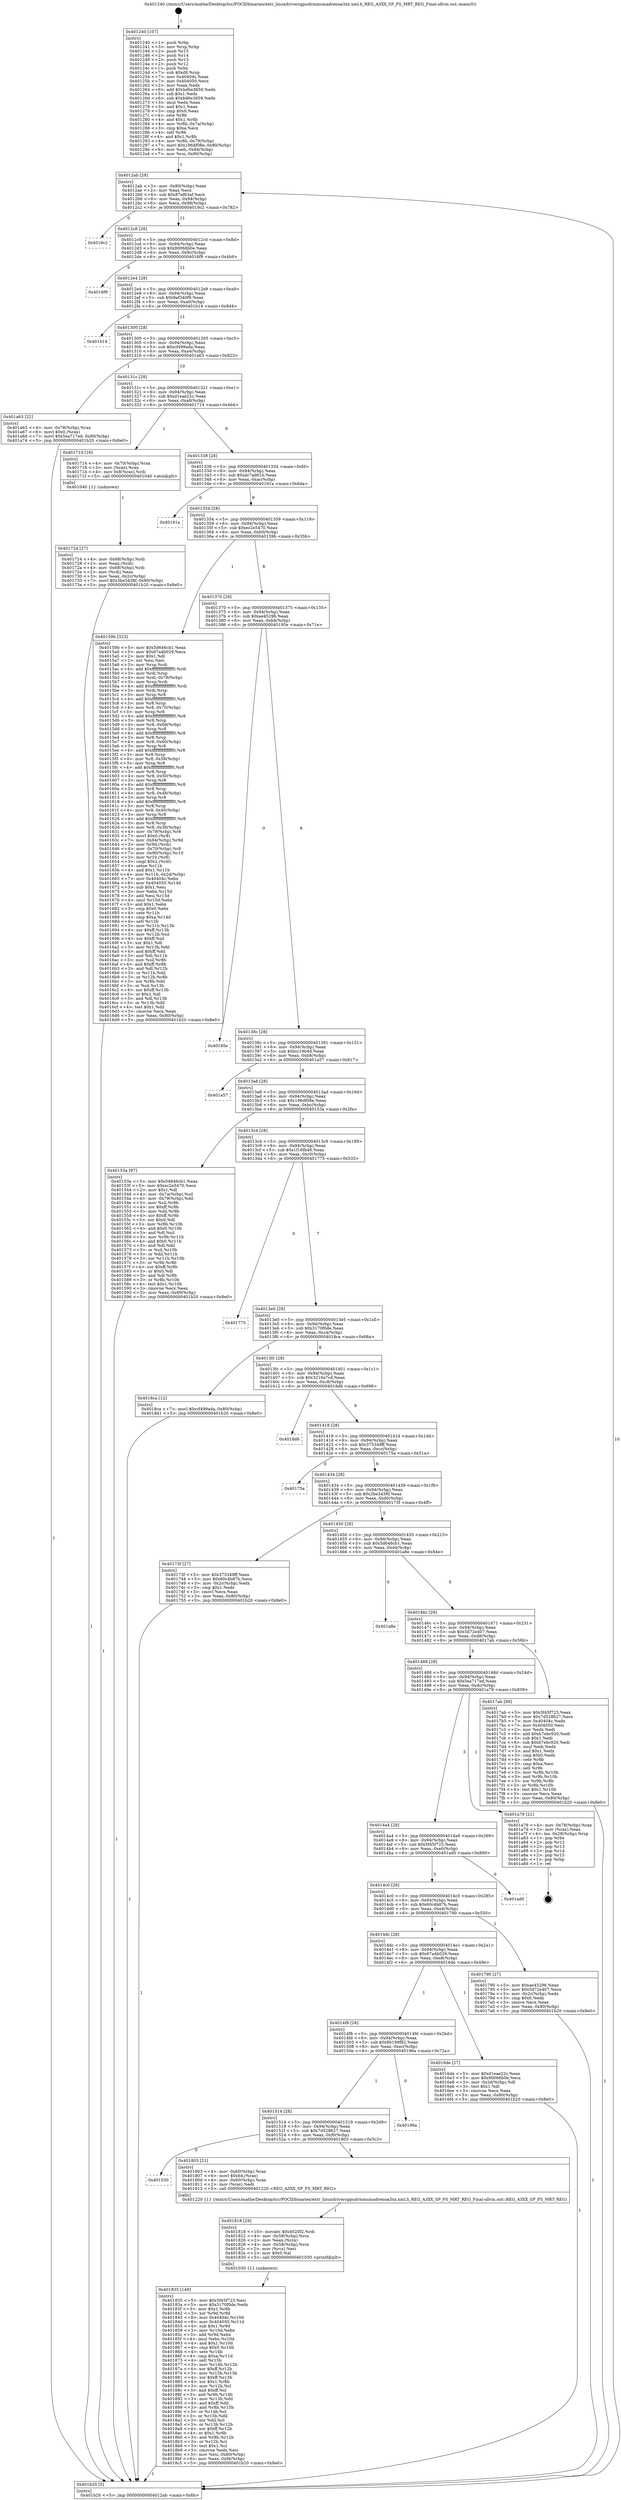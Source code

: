 digraph "0x401240" {
  label = "0x401240 (/mnt/c/Users/mathe/Desktop/tcc/POCII/binaries/extr_linuxdriversgpudrmmsmadrenoa3xx.xml.h_REG_A3XX_SP_FS_MRT_REG_Final-ollvm.out::main(0))"
  labelloc = "t"
  node[shape=record]

  Entry [label="",width=0.3,height=0.3,shape=circle,fillcolor=black,style=filled]
  "0x4012ab" [label="{
     0x4012ab [29]\l
     | [instrs]\l
     &nbsp;&nbsp;0x4012ab \<+3\>: mov -0x80(%rbp),%eax\l
     &nbsp;&nbsp;0x4012ae \<+2\>: mov %eax,%ecx\l
     &nbsp;&nbsp;0x4012b0 \<+6\>: sub $0x87ef63af,%ecx\l
     &nbsp;&nbsp;0x4012b6 \<+6\>: mov %eax,-0x94(%rbp)\l
     &nbsp;&nbsp;0x4012bc \<+6\>: mov %ecx,-0x98(%rbp)\l
     &nbsp;&nbsp;0x4012c2 \<+6\>: je 00000000004019c2 \<main+0x782\>\l
  }"]
  "0x4019c2" [label="{
     0x4019c2\l
  }", style=dashed]
  "0x4012c8" [label="{
     0x4012c8 [28]\l
     | [instrs]\l
     &nbsp;&nbsp;0x4012c8 \<+5\>: jmp 00000000004012cd \<main+0x8d\>\l
     &nbsp;&nbsp;0x4012cd \<+6\>: mov -0x94(%rbp),%eax\l
     &nbsp;&nbsp;0x4012d3 \<+5\>: sub $0x90066b0e,%eax\l
     &nbsp;&nbsp;0x4012d8 \<+6\>: mov %eax,-0x9c(%rbp)\l
     &nbsp;&nbsp;0x4012de \<+6\>: je 00000000004016f9 \<main+0x4b9\>\l
  }"]
  Exit [label="",width=0.3,height=0.3,shape=circle,fillcolor=black,style=filled,peripheries=2]
  "0x4016f9" [label="{
     0x4016f9\l
  }", style=dashed]
  "0x4012e4" [label="{
     0x4012e4 [28]\l
     | [instrs]\l
     &nbsp;&nbsp;0x4012e4 \<+5\>: jmp 00000000004012e9 \<main+0xa9\>\l
     &nbsp;&nbsp;0x4012e9 \<+6\>: mov -0x94(%rbp),%eax\l
     &nbsp;&nbsp;0x4012ef \<+5\>: sub $0x9af340f9,%eax\l
     &nbsp;&nbsp;0x4012f4 \<+6\>: mov %eax,-0xa0(%rbp)\l
     &nbsp;&nbsp;0x4012fa \<+6\>: je 0000000000401b14 \<main+0x8d4\>\l
  }"]
  "0x401835" [label="{
     0x401835 [149]\l
     | [instrs]\l
     &nbsp;&nbsp;0x401835 \<+5\>: mov $0x5f45f723,%esi\l
     &nbsp;&nbsp;0x40183a \<+5\>: mov $0x3170f0de,%edx\l
     &nbsp;&nbsp;0x40183f \<+3\>: mov $0x1,%r8b\l
     &nbsp;&nbsp;0x401842 \<+3\>: xor %r9d,%r9d\l
     &nbsp;&nbsp;0x401845 \<+8\>: mov 0x40404c,%r10d\l
     &nbsp;&nbsp;0x40184d \<+8\>: mov 0x404050,%r11d\l
     &nbsp;&nbsp;0x401855 \<+4\>: sub $0x1,%r9d\l
     &nbsp;&nbsp;0x401859 \<+3\>: mov %r10d,%ebx\l
     &nbsp;&nbsp;0x40185c \<+3\>: add %r9d,%ebx\l
     &nbsp;&nbsp;0x40185f \<+4\>: imul %ebx,%r10d\l
     &nbsp;&nbsp;0x401863 \<+4\>: and $0x1,%r10d\l
     &nbsp;&nbsp;0x401867 \<+4\>: cmp $0x0,%r10d\l
     &nbsp;&nbsp;0x40186b \<+4\>: sete %r14b\l
     &nbsp;&nbsp;0x40186f \<+4\>: cmp $0xa,%r11d\l
     &nbsp;&nbsp;0x401873 \<+4\>: setl %r15b\l
     &nbsp;&nbsp;0x401877 \<+3\>: mov %r14b,%r12b\l
     &nbsp;&nbsp;0x40187a \<+4\>: xor $0xff,%r12b\l
     &nbsp;&nbsp;0x40187e \<+3\>: mov %r15b,%r13b\l
     &nbsp;&nbsp;0x401881 \<+4\>: xor $0xff,%r13b\l
     &nbsp;&nbsp;0x401885 \<+4\>: xor $0x1,%r8b\l
     &nbsp;&nbsp;0x401889 \<+3\>: mov %r12b,%cl\l
     &nbsp;&nbsp;0x40188c \<+3\>: and $0xff,%cl\l
     &nbsp;&nbsp;0x40188f \<+3\>: and %r8b,%r14b\l
     &nbsp;&nbsp;0x401892 \<+3\>: mov %r13b,%dil\l
     &nbsp;&nbsp;0x401895 \<+4\>: and $0xff,%dil\l
     &nbsp;&nbsp;0x401899 \<+3\>: and %r8b,%r15b\l
     &nbsp;&nbsp;0x40189c \<+3\>: or %r14b,%cl\l
     &nbsp;&nbsp;0x40189f \<+3\>: or %r15b,%dil\l
     &nbsp;&nbsp;0x4018a2 \<+3\>: xor %dil,%cl\l
     &nbsp;&nbsp;0x4018a5 \<+3\>: or %r13b,%r12b\l
     &nbsp;&nbsp;0x4018a8 \<+4\>: xor $0xff,%r12b\l
     &nbsp;&nbsp;0x4018ac \<+4\>: or $0x1,%r8b\l
     &nbsp;&nbsp;0x4018b0 \<+3\>: and %r8b,%r12b\l
     &nbsp;&nbsp;0x4018b3 \<+3\>: or %r12b,%cl\l
     &nbsp;&nbsp;0x4018b6 \<+3\>: test $0x1,%cl\l
     &nbsp;&nbsp;0x4018b9 \<+3\>: cmovne %edx,%esi\l
     &nbsp;&nbsp;0x4018bc \<+3\>: mov %esi,-0x80(%rbp)\l
     &nbsp;&nbsp;0x4018bf \<+6\>: mov %eax,-0xf4(%rbp)\l
     &nbsp;&nbsp;0x4018c5 \<+5\>: jmp 0000000000401b20 \<main+0x8e0\>\l
  }"]
  "0x401b14" [label="{
     0x401b14\l
  }", style=dashed]
  "0x401300" [label="{
     0x401300 [28]\l
     | [instrs]\l
     &nbsp;&nbsp;0x401300 \<+5\>: jmp 0000000000401305 \<main+0xc5\>\l
     &nbsp;&nbsp;0x401305 \<+6\>: mov -0x94(%rbp),%eax\l
     &nbsp;&nbsp;0x40130b \<+5\>: sub $0xcf499ada,%eax\l
     &nbsp;&nbsp;0x401310 \<+6\>: mov %eax,-0xa4(%rbp)\l
     &nbsp;&nbsp;0x401316 \<+6\>: je 0000000000401a63 \<main+0x823\>\l
  }"]
  "0x401818" [label="{
     0x401818 [29]\l
     | [instrs]\l
     &nbsp;&nbsp;0x401818 \<+10\>: movabs $0x4020f2,%rdi\l
     &nbsp;&nbsp;0x401822 \<+4\>: mov -0x58(%rbp),%rcx\l
     &nbsp;&nbsp;0x401826 \<+2\>: mov %eax,(%rcx)\l
     &nbsp;&nbsp;0x401828 \<+4\>: mov -0x58(%rbp),%rcx\l
     &nbsp;&nbsp;0x40182c \<+2\>: mov (%rcx),%esi\l
     &nbsp;&nbsp;0x40182e \<+2\>: mov $0x0,%al\l
     &nbsp;&nbsp;0x401830 \<+5\>: call 0000000000401030 \<printf@plt\>\l
     | [calls]\l
     &nbsp;&nbsp;0x401030 \{1\} (unknown)\l
  }"]
  "0x401a63" [label="{
     0x401a63 [22]\l
     | [instrs]\l
     &nbsp;&nbsp;0x401a63 \<+4\>: mov -0x78(%rbp),%rax\l
     &nbsp;&nbsp;0x401a67 \<+6\>: movl $0x0,(%rax)\l
     &nbsp;&nbsp;0x401a6d \<+7\>: movl $0x5ea717ed,-0x80(%rbp)\l
     &nbsp;&nbsp;0x401a74 \<+5\>: jmp 0000000000401b20 \<main+0x8e0\>\l
  }"]
  "0x40131c" [label="{
     0x40131c [28]\l
     | [instrs]\l
     &nbsp;&nbsp;0x40131c \<+5\>: jmp 0000000000401321 \<main+0xe1\>\l
     &nbsp;&nbsp;0x401321 \<+6\>: mov -0x94(%rbp),%eax\l
     &nbsp;&nbsp;0x401327 \<+5\>: sub $0xd1eae22c,%eax\l
     &nbsp;&nbsp;0x40132c \<+6\>: mov %eax,-0xa8(%rbp)\l
     &nbsp;&nbsp;0x401332 \<+6\>: je 0000000000401714 \<main+0x4d4\>\l
  }"]
  "0x401530" [label="{
     0x401530\l
  }", style=dashed]
  "0x401714" [label="{
     0x401714 [16]\l
     | [instrs]\l
     &nbsp;&nbsp;0x401714 \<+4\>: mov -0x70(%rbp),%rax\l
     &nbsp;&nbsp;0x401718 \<+3\>: mov (%rax),%rax\l
     &nbsp;&nbsp;0x40171b \<+4\>: mov 0x8(%rax),%rdi\l
     &nbsp;&nbsp;0x40171f \<+5\>: call 0000000000401040 \<atoi@plt\>\l
     | [calls]\l
     &nbsp;&nbsp;0x401040 \{1\} (unknown)\l
  }"]
  "0x401338" [label="{
     0x401338 [28]\l
     | [instrs]\l
     &nbsp;&nbsp;0x401338 \<+5\>: jmp 000000000040133d \<main+0xfd\>\l
     &nbsp;&nbsp;0x40133d \<+6\>: mov -0x94(%rbp),%eax\l
     &nbsp;&nbsp;0x401343 \<+5\>: sub $0xdc7ad61b,%eax\l
     &nbsp;&nbsp;0x401348 \<+6\>: mov %eax,-0xac(%rbp)\l
     &nbsp;&nbsp;0x40134e \<+6\>: je 000000000040191a \<main+0x6da\>\l
  }"]
  "0x401803" [label="{
     0x401803 [21]\l
     | [instrs]\l
     &nbsp;&nbsp;0x401803 \<+4\>: mov -0x60(%rbp),%rax\l
     &nbsp;&nbsp;0x401807 \<+6\>: movl $0x64,(%rax)\l
     &nbsp;&nbsp;0x40180d \<+4\>: mov -0x60(%rbp),%rax\l
     &nbsp;&nbsp;0x401811 \<+2\>: mov (%rax),%edi\l
     &nbsp;&nbsp;0x401813 \<+5\>: call 0000000000401220 \<REG_A3XX_SP_FS_MRT_REG\>\l
     | [calls]\l
     &nbsp;&nbsp;0x401220 \{1\} (/mnt/c/Users/mathe/Desktop/tcc/POCII/binaries/extr_linuxdriversgpudrmmsmadrenoa3xx.xml.h_REG_A3XX_SP_FS_MRT_REG_Final-ollvm.out::REG_A3XX_SP_FS_MRT_REG)\l
  }"]
  "0x40191a" [label="{
     0x40191a\l
  }", style=dashed]
  "0x401354" [label="{
     0x401354 [28]\l
     | [instrs]\l
     &nbsp;&nbsp;0x401354 \<+5\>: jmp 0000000000401359 \<main+0x119\>\l
     &nbsp;&nbsp;0x401359 \<+6\>: mov -0x94(%rbp),%eax\l
     &nbsp;&nbsp;0x40135f \<+5\>: sub $0xec2e5470,%eax\l
     &nbsp;&nbsp;0x401364 \<+6\>: mov %eax,-0xb0(%rbp)\l
     &nbsp;&nbsp;0x40136a \<+6\>: je 000000000040159b \<main+0x35b\>\l
  }"]
  "0x401514" [label="{
     0x401514 [28]\l
     | [instrs]\l
     &nbsp;&nbsp;0x401514 \<+5\>: jmp 0000000000401519 \<main+0x2d9\>\l
     &nbsp;&nbsp;0x401519 \<+6\>: mov -0x94(%rbp),%eax\l
     &nbsp;&nbsp;0x40151f \<+5\>: sub $0x7d528627,%eax\l
     &nbsp;&nbsp;0x401524 \<+6\>: mov %eax,-0xf0(%rbp)\l
     &nbsp;&nbsp;0x40152a \<+6\>: je 0000000000401803 \<main+0x5c3\>\l
  }"]
  "0x40159b" [label="{
     0x40159b [323]\l
     | [instrs]\l
     &nbsp;&nbsp;0x40159b \<+5\>: mov $0x5d646cb1,%eax\l
     &nbsp;&nbsp;0x4015a0 \<+5\>: mov $0x67a4b029,%ecx\l
     &nbsp;&nbsp;0x4015a5 \<+2\>: mov $0x1,%dl\l
     &nbsp;&nbsp;0x4015a7 \<+2\>: xor %esi,%esi\l
     &nbsp;&nbsp;0x4015a9 \<+3\>: mov %rsp,%rdi\l
     &nbsp;&nbsp;0x4015ac \<+4\>: add $0xfffffffffffffff0,%rdi\l
     &nbsp;&nbsp;0x4015b0 \<+3\>: mov %rdi,%rsp\l
     &nbsp;&nbsp;0x4015b3 \<+4\>: mov %rdi,-0x78(%rbp)\l
     &nbsp;&nbsp;0x4015b7 \<+3\>: mov %rsp,%rdi\l
     &nbsp;&nbsp;0x4015ba \<+4\>: add $0xfffffffffffffff0,%rdi\l
     &nbsp;&nbsp;0x4015be \<+3\>: mov %rdi,%rsp\l
     &nbsp;&nbsp;0x4015c1 \<+3\>: mov %rsp,%r8\l
     &nbsp;&nbsp;0x4015c4 \<+4\>: add $0xfffffffffffffff0,%r8\l
     &nbsp;&nbsp;0x4015c8 \<+3\>: mov %r8,%rsp\l
     &nbsp;&nbsp;0x4015cb \<+4\>: mov %r8,-0x70(%rbp)\l
     &nbsp;&nbsp;0x4015cf \<+3\>: mov %rsp,%r8\l
     &nbsp;&nbsp;0x4015d2 \<+4\>: add $0xfffffffffffffff0,%r8\l
     &nbsp;&nbsp;0x4015d6 \<+3\>: mov %r8,%rsp\l
     &nbsp;&nbsp;0x4015d9 \<+4\>: mov %r8,-0x68(%rbp)\l
     &nbsp;&nbsp;0x4015dd \<+3\>: mov %rsp,%r8\l
     &nbsp;&nbsp;0x4015e0 \<+4\>: add $0xfffffffffffffff0,%r8\l
     &nbsp;&nbsp;0x4015e4 \<+3\>: mov %r8,%rsp\l
     &nbsp;&nbsp;0x4015e7 \<+4\>: mov %r8,-0x60(%rbp)\l
     &nbsp;&nbsp;0x4015eb \<+3\>: mov %rsp,%r8\l
     &nbsp;&nbsp;0x4015ee \<+4\>: add $0xfffffffffffffff0,%r8\l
     &nbsp;&nbsp;0x4015f2 \<+3\>: mov %r8,%rsp\l
     &nbsp;&nbsp;0x4015f5 \<+4\>: mov %r8,-0x58(%rbp)\l
     &nbsp;&nbsp;0x4015f9 \<+3\>: mov %rsp,%r8\l
     &nbsp;&nbsp;0x4015fc \<+4\>: add $0xfffffffffffffff0,%r8\l
     &nbsp;&nbsp;0x401600 \<+3\>: mov %r8,%rsp\l
     &nbsp;&nbsp;0x401603 \<+4\>: mov %r8,-0x50(%rbp)\l
     &nbsp;&nbsp;0x401607 \<+3\>: mov %rsp,%r8\l
     &nbsp;&nbsp;0x40160a \<+4\>: add $0xfffffffffffffff0,%r8\l
     &nbsp;&nbsp;0x40160e \<+3\>: mov %r8,%rsp\l
     &nbsp;&nbsp;0x401611 \<+4\>: mov %r8,-0x48(%rbp)\l
     &nbsp;&nbsp;0x401615 \<+3\>: mov %rsp,%r8\l
     &nbsp;&nbsp;0x401618 \<+4\>: add $0xfffffffffffffff0,%r8\l
     &nbsp;&nbsp;0x40161c \<+3\>: mov %r8,%rsp\l
     &nbsp;&nbsp;0x40161f \<+4\>: mov %r8,-0x40(%rbp)\l
     &nbsp;&nbsp;0x401623 \<+3\>: mov %rsp,%r8\l
     &nbsp;&nbsp;0x401626 \<+4\>: add $0xfffffffffffffff0,%r8\l
     &nbsp;&nbsp;0x40162a \<+3\>: mov %r8,%rsp\l
     &nbsp;&nbsp;0x40162d \<+4\>: mov %r8,-0x38(%rbp)\l
     &nbsp;&nbsp;0x401631 \<+4\>: mov -0x78(%rbp),%r8\l
     &nbsp;&nbsp;0x401635 \<+7\>: movl $0x0,(%r8)\l
     &nbsp;&nbsp;0x40163c \<+7\>: mov -0x84(%rbp),%r9d\l
     &nbsp;&nbsp;0x401643 \<+3\>: mov %r9d,(%rdi)\l
     &nbsp;&nbsp;0x401646 \<+4\>: mov -0x70(%rbp),%r8\l
     &nbsp;&nbsp;0x40164a \<+7\>: mov -0x90(%rbp),%r10\l
     &nbsp;&nbsp;0x401651 \<+3\>: mov %r10,(%r8)\l
     &nbsp;&nbsp;0x401654 \<+3\>: cmpl $0x2,(%rdi)\l
     &nbsp;&nbsp;0x401657 \<+4\>: setne %r11b\l
     &nbsp;&nbsp;0x40165b \<+4\>: and $0x1,%r11b\l
     &nbsp;&nbsp;0x40165f \<+4\>: mov %r11b,-0x2d(%rbp)\l
     &nbsp;&nbsp;0x401663 \<+7\>: mov 0x40404c,%ebx\l
     &nbsp;&nbsp;0x40166a \<+8\>: mov 0x404050,%r14d\l
     &nbsp;&nbsp;0x401672 \<+3\>: sub $0x1,%esi\l
     &nbsp;&nbsp;0x401675 \<+3\>: mov %ebx,%r15d\l
     &nbsp;&nbsp;0x401678 \<+3\>: add %esi,%r15d\l
     &nbsp;&nbsp;0x40167b \<+4\>: imul %r15d,%ebx\l
     &nbsp;&nbsp;0x40167f \<+3\>: and $0x1,%ebx\l
     &nbsp;&nbsp;0x401682 \<+3\>: cmp $0x0,%ebx\l
     &nbsp;&nbsp;0x401685 \<+4\>: sete %r11b\l
     &nbsp;&nbsp;0x401689 \<+4\>: cmp $0xa,%r14d\l
     &nbsp;&nbsp;0x40168d \<+4\>: setl %r12b\l
     &nbsp;&nbsp;0x401691 \<+3\>: mov %r11b,%r13b\l
     &nbsp;&nbsp;0x401694 \<+4\>: xor $0xff,%r13b\l
     &nbsp;&nbsp;0x401698 \<+3\>: mov %r12b,%sil\l
     &nbsp;&nbsp;0x40169b \<+4\>: xor $0xff,%sil\l
     &nbsp;&nbsp;0x40169f \<+3\>: xor $0x1,%dl\l
     &nbsp;&nbsp;0x4016a2 \<+3\>: mov %r13b,%dil\l
     &nbsp;&nbsp;0x4016a5 \<+4\>: and $0xff,%dil\l
     &nbsp;&nbsp;0x4016a9 \<+3\>: and %dl,%r11b\l
     &nbsp;&nbsp;0x4016ac \<+3\>: mov %sil,%r8b\l
     &nbsp;&nbsp;0x4016af \<+4\>: and $0xff,%r8b\l
     &nbsp;&nbsp;0x4016b3 \<+3\>: and %dl,%r12b\l
     &nbsp;&nbsp;0x4016b6 \<+3\>: or %r11b,%dil\l
     &nbsp;&nbsp;0x4016b9 \<+3\>: or %r12b,%r8b\l
     &nbsp;&nbsp;0x4016bc \<+3\>: xor %r8b,%dil\l
     &nbsp;&nbsp;0x4016bf \<+3\>: or %sil,%r13b\l
     &nbsp;&nbsp;0x4016c2 \<+4\>: xor $0xff,%r13b\l
     &nbsp;&nbsp;0x4016c6 \<+3\>: or $0x1,%dl\l
     &nbsp;&nbsp;0x4016c9 \<+3\>: and %dl,%r13b\l
     &nbsp;&nbsp;0x4016cc \<+3\>: or %r13b,%dil\l
     &nbsp;&nbsp;0x4016cf \<+4\>: test $0x1,%dil\l
     &nbsp;&nbsp;0x4016d3 \<+3\>: cmovne %ecx,%eax\l
     &nbsp;&nbsp;0x4016d6 \<+3\>: mov %eax,-0x80(%rbp)\l
     &nbsp;&nbsp;0x4016d9 \<+5\>: jmp 0000000000401b20 \<main+0x8e0\>\l
  }"]
  "0x401370" [label="{
     0x401370 [28]\l
     | [instrs]\l
     &nbsp;&nbsp;0x401370 \<+5\>: jmp 0000000000401375 \<main+0x135\>\l
     &nbsp;&nbsp;0x401375 \<+6\>: mov -0x94(%rbp),%eax\l
     &nbsp;&nbsp;0x40137b \<+5\>: sub $0xae45296,%eax\l
     &nbsp;&nbsp;0x401380 \<+6\>: mov %eax,-0xb4(%rbp)\l
     &nbsp;&nbsp;0x401386 \<+6\>: je 000000000040195e \<main+0x71e\>\l
  }"]
  "0x40196a" [label="{
     0x40196a\l
  }", style=dashed]
  "0x40195e" [label="{
     0x40195e\l
  }", style=dashed]
  "0x40138c" [label="{
     0x40138c [28]\l
     | [instrs]\l
     &nbsp;&nbsp;0x40138c \<+5\>: jmp 0000000000401391 \<main+0x151\>\l
     &nbsp;&nbsp;0x401391 \<+6\>: mov -0x94(%rbp),%eax\l
     &nbsp;&nbsp;0x401397 \<+5\>: sub $0xcc19b4d,%eax\l
     &nbsp;&nbsp;0x40139c \<+6\>: mov %eax,-0xb8(%rbp)\l
     &nbsp;&nbsp;0x4013a2 \<+6\>: je 0000000000401a57 \<main+0x817\>\l
  }"]
  "0x401724" [label="{
     0x401724 [27]\l
     | [instrs]\l
     &nbsp;&nbsp;0x401724 \<+4\>: mov -0x68(%rbp),%rdi\l
     &nbsp;&nbsp;0x401728 \<+2\>: mov %eax,(%rdi)\l
     &nbsp;&nbsp;0x40172a \<+4\>: mov -0x68(%rbp),%rdi\l
     &nbsp;&nbsp;0x40172e \<+2\>: mov (%rdi),%eax\l
     &nbsp;&nbsp;0x401730 \<+3\>: mov %eax,-0x2c(%rbp)\l
     &nbsp;&nbsp;0x401733 \<+7\>: movl $0x3be3438f,-0x80(%rbp)\l
     &nbsp;&nbsp;0x40173a \<+5\>: jmp 0000000000401b20 \<main+0x8e0\>\l
  }"]
  "0x401a57" [label="{
     0x401a57\l
  }", style=dashed]
  "0x4013a8" [label="{
     0x4013a8 [28]\l
     | [instrs]\l
     &nbsp;&nbsp;0x4013a8 \<+5\>: jmp 00000000004013ad \<main+0x16d\>\l
     &nbsp;&nbsp;0x4013ad \<+6\>: mov -0x94(%rbp),%eax\l
     &nbsp;&nbsp;0x4013b3 \<+5\>: sub $0x196df08e,%eax\l
     &nbsp;&nbsp;0x4013b8 \<+6\>: mov %eax,-0xbc(%rbp)\l
     &nbsp;&nbsp;0x4013be \<+6\>: je 000000000040153a \<main+0x2fa\>\l
  }"]
  "0x4014f8" [label="{
     0x4014f8 [28]\l
     | [instrs]\l
     &nbsp;&nbsp;0x4014f8 \<+5\>: jmp 00000000004014fd \<main+0x2bd\>\l
     &nbsp;&nbsp;0x4014fd \<+6\>: mov -0x94(%rbp),%eax\l
     &nbsp;&nbsp;0x401503 \<+5\>: sub $0x6b199f82,%eax\l
     &nbsp;&nbsp;0x401508 \<+6\>: mov %eax,-0xec(%rbp)\l
     &nbsp;&nbsp;0x40150e \<+6\>: je 000000000040196a \<main+0x72a\>\l
  }"]
  "0x40153a" [label="{
     0x40153a [97]\l
     | [instrs]\l
     &nbsp;&nbsp;0x40153a \<+5\>: mov $0x5d646cb1,%eax\l
     &nbsp;&nbsp;0x40153f \<+5\>: mov $0xec2e5470,%ecx\l
     &nbsp;&nbsp;0x401544 \<+2\>: mov $0x1,%dl\l
     &nbsp;&nbsp;0x401546 \<+4\>: mov -0x7a(%rbp),%sil\l
     &nbsp;&nbsp;0x40154a \<+4\>: mov -0x79(%rbp),%dil\l
     &nbsp;&nbsp;0x40154e \<+3\>: mov %sil,%r8b\l
     &nbsp;&nbsp;0x401551 \<+4\>: xor $0xff,%r8b\l
     &nbsp;&nbsp;0x401555 \<+3\>: mov %dil,%r9b\l
     &nbsp;&nbsp;0x401558 \<+4\>: xor $0xff,%r9b\l
     &nbsp;&nbsp;0x40155c \<+3\>: xor $0x0,%dl\l
     &nbsp;&nbsp;0x40155f \<+3\>: mov %r8b,%r10b\l
     &nbsp;&nbsp;0x401562 \<+4\>: and $0x0,%r10b\l
     &nbsp;&nbsp;0x401566 \<+3\>: and %dl,%sil\l
     &nbsp;&nbsp;0x401569 \<+3\>: mov %r9b,%r11b\l
     &nbsp;&nbsp;0x40156c \<+4\>: and $0x0,%r11b\l
     &nbsp;&nbsp;0x401570 \<+3\>: and %dl,%dil\l
     &nbsp;&nbsp;0x401573 \<+3\>: or %sil,%r10b\l
     &nbsp;&nbsp;0x401576 \<+3\>: or %dil,%r11b\l
     &nbsp;&nbsp;0x401579 \<+3\>: xor %r11b,%r10b\l
     &nbsp;&nbsp;0x40157c \<+3\>: or %r9b,%r8b\l
     &nbsp;&nbsp;0x40157f \<+4\>: xor $0xff,%r8b\l
     &nbsp;&nbsp;0x401583 \<+3\>: or $0x0,%dl\l
     &nbsp;&nbsp;0x401586 \<+3\>: and %dl,%r8b\l
     &nbsp;&nbsp;0x401589 \<+3\>: or %r8b,%r10b\l
     &nbsp;&nbsp;0x40158c \<+4\>: test $0x1,%r10b\l
     &nbsp;&nbsp;0x401590 \<+3\>: cmovne %ecx,%eax\l
     &nbsp;&nbsp;0x401593 \<+3\>: mov %eax,-0x80(%rbp)\l
     &nbsp;&nbsp;0x401596 \<+5\>: jmp 0000000000401b20 \<main+0x8e0\>\l
  }"]
  "0x4013c4" [label="{
     0x4013c4 [28]\l
     | [instrs]\l
     &nbsp;&nbsp;0x4013c4 \<+5\>: jmp 00000000004013c9 \<main+0x189\>\l
     &nbsp;&nbsp;0x4013c9 \<+6\>: mov -0x94(%rbp),%eax\l
     &nbsp;&nbsp;0x4013cf \<+5\>: sub $0x1f16fb46,%eax\l
     &nbsp;&nbsp;0x4013d4 \<+6\>: mov %eax,-0xc0(%rbp)\l
     &nbsp;&nbsp;0x4013da \<+6\>: je 0000000000401775 \<main+0x535\>\l
  }"]
  "0x401b20" [label="{
     0x401b20 [5]\l
     | [instrs]\l
     &nbsp;&nbsp;0x401b20 \<+5\>: jmp 00000000004012ab \<main+0x6b\>\l
  }"]
  "0x401240" [label="{
     0x401240 [107]\l
     | [instrs]\l
     &nbsp;&nbsp;0x401240 \<+1\>: push %rbp\l
     &nbsp;&nbsp;0x401241 \<+3\>: mov %rsp,%rbp\l
     &nbsp;&nbsp;0x401244 \<+2\>: push %r15\l
     &nbsp;&nbsp;0x401246 \<+2\>: push %r14\l
     &nbsp;&nbsp;0x401248 \<+2\>: push %r13\l
     &nbsp;&nbsp;0x40124a \<+2\>: push %r12\l
     &nbsp;&nbsp;0x40124c \<+1\>: push %rbx\l
     &nbsp;&nbsp;0x40124d \<+7\>: sub $0xd8,%rsp\l
     &nbsp;&nbsp;0x401254 \<+7\>: mov 0x40404c,%eax\l
     &nbsp;&nbsp;0x40125b \<+7\>: mov 0x404050,%ecx\l
     &nbsp;&nbsp;0x401262 \<+2\>: mov %eax,%edx\l
     &nbsp;&nbsp;0x401264 \<+6\>: add $0xbd6e3659,%edx\l
     &nbsp;&nbsp;0x40126a \<+3\>: sub $0x1,%edx\l
     &nbsp;&nbsp;0x40126d \<+6\>: sub $0xbd6e3659,%edx\l
     &nbsp;&nbsp;0x401273 \<+3\>: imul %edx,%eax\l
     &nbsp;&nbsp;0x401276 \<+3\>: and $0x1,%eax\l
     &nbsp;&nbsp;0x401279 \<+3\>: cmp $0x0,%eax\l
     &nbsp;&nbsp;0x40127c \<+4\>: sete %r8b\l
     &nbsp;&nbsp;0x401280 \<+4\>: and $0x1,%r8b\l
     &nbsp;&nbsp;0x401284 \<+4\>: mov %r8b,-0x7a(%rbp)\l
     &nbsp;&nbsp;0x401288 \<+3\>: cmp $0xa,%ecx\l
     &nbsp;&nbsp;0x40128b \<+4\>: setl %r8b\l
     &nbsp;&nbsp;0x40128f \<+4\>: and $0x1,%r8b\l
     &nbsp;&nbsp;0x401293 \<+4\>: mov %r8b,-0x79(%rbp)\l
     &nbsp;&nbsp;0x401297 \<+7\>: movl $0x196df08e,-0x80(%rbp)\l
     &nbsp;&nbsp;0x40129e \<+6\>: mov %edi,-0x84(%rbp)\l
     &nbsp;&nbsp;0x4012a4 \<+7\>: mov %rsi,-0x90(%rbp)\l
  }"]
  "0x4016de" [label="{
     0x4016de [27]\l
     | [instrs]\l
     &nbsp;&nbsp;0x4016de \<+5\>: mov $0xd1eae22c,%eax\l
     &nbsp;&nbsp;0x4016e3 \<+5\>: mov $0x90066b0e,%ecx\l
     &nbsp;&nbsp;0x4016e8 \<+3\>: mov -0x2d(%rbp),%dl\l
     &nbsp;&nbsp;0x4016eb \<+3\>: test $0x1,%dl\l
     &nbsp;&nbsp;0x4016ee \<+3\>: cmovne %ecx,%eax\l
     &nbsp;&nbsp;0x4016f1 \<+3\>: mov %eax,-0x80(%rbp)\l
     &nbsp;&nbsp;0x4016f4 \<+5\>: jmp 0000000000401b20 \<main+0x8e0\>\l
  }"]
  "0x4014dc" [label="{
     0x4014dc [28]\l
     | [instrs]\l
     &nbsp;&nbsp;0x4014dc \<+5\>: jmp 00000000004014e1 \<main+0x2a1\>\l
     &nbsp;&nbsp;0x4014e1 \<+6\>: mov -0x94(%rbp),%eax\l
     &nbsp;&nbsp;0x4014e7 \<+5\>: sub $0x67a4b029,%eax\l
     &nbsp;&nbsp;0x4014ec \<+6\>: mov %eax,-0xe8(%rbp)\l
     &nbsp;&nbsp;0x4014f2 \<+6\>: je 00000000004016de \<main+0x49e\>\l
  }"]
  "0x401775" [label="{
     0x401775\l
  }", style=dashed]
  "0x4013e0" [label="{
     0x4013e0 [28]\l
     | [instrs]\l
     &nbsp;&nbsp;0x4013e0 \<+5\>: jmp 00000000004013e5 \<main+0x1a5\>\l
     &nbsp;&nbsp;0x4013e5 \<+6\>: mov -0x94(%rbp),%eax\l
     &nbsp;&nbsp;0x4013eb \<+5\>: sub $0x3170f0de,%eax\l
     &nbsp;&nbsp;0x4013f0 \<+6\>: mov %eax,-0xc4(%rbp)\l
     &nbsp;&nbsp;0x4013f6 \<+6\>: je 00000000004018ca \<main+0x68a\>\l
  }"]
  "0x401790" [label="{
     0x401790 [27]\l
     | [instrs]\l
     &nbsp;&nbsp;0x401790 \<+5\>: mov $0xae45296,%eax\l
     &nbsp;&nbsp;0x401795 \<+5\>: mov $0x5d72e407,%ecx\l
     &nbsp;&nbsp;0x40179a \<+3\>: mov -0x2c(%rbp),%edx\l
     &nbsp;&nbsp;0x40179d \<+3\>: cmp $0x0,%edx\l
     &nbsp;&nbsp;0x4017a0 \<+3\>: cmove %ecx,%eax\l
     &nbsp;&nbsp;0x4017a3 \<+3\>: mov %eax,-0x80(%rbp)\l
     &nbsp;&nbsp;0x4017a6 \<+5\>: jmp 0000000000401b20 \<main+0x8e0\>\l
  }"]
  "0x4018ca" [label="{
     0x4018ca [12]\l
     | [instrs]\l
     &nbsp;&nbsp;0x4018ca \<+7\>: movl $0xcf499ada,-0x80(%rbp)\l
     &nbsp;&nbsp;0x4018d1 \<+5\>: jmp 0000000000401b20 \<main+0x8e0\>\l
  }"]
  "0x4013fc" [label="{
     0x4013fc [28]\l
     | [instrs]\l
     &nbsp;&nbsp;0x4013fc \<+5\>: jmp 0000000000401401 \<main+0x1c1\>\l
     &nbsp;&nbsp;0x401401 \<+6\>: mov -0x94(%rbp),%eax\l
     &nbsp;&nbsp;0x401407 \<+5\>: sub $0x3216e7cd,%eax\l
     &nbsp;&nbsp;0x40140c \<+6\>: mov %eax,-0xc8(%rbp)\l
     &nbsp;&nbsp;0x401412 \<+6\>: je 00000000004018d6 \<main+0x696\>\l
  }"]
  "0x4014c0" [label="{
     0x4014c0 [28]\l
     | [instrs]\l
     &nbsp;&nbsp;0x4014c0 \<+5\>: jmp 00000000004014c5 \<main+0x285\>\l
     &nbsp;&nbsp;0x4014c5 \<+6\>: mov -0x94(%rbp),%eax\l
     &nbsp;&nbsp;0x4014cb \<+5\>: sub $0x60c4b87b,%eax\l
     &nbsp;&nbsp;0x4014d0 \<+6\>: mov %eax,-0xe4(%rbp)\l
     &nbsp;&nbsp;0x4014d6 \<+6\>: je 0000000000401790 \<main+0x550\>\l
  }"]
  "0x4018d6" [label="{
     0x4018d6\l
  }", style=dashed]
  "0x401418" [label="{
     0x401418 [28]\l
     | [instrs]\l
     &nbsp;&nbsp;0x401418 \<+5\>: jmp 000000000040141d \<main+0x1dd\>\l
     &nbsp;&nbsp;0x40141d \<+6\>: mov -0x94(%rbp),%eax\l
     &nbsp;&nbsp;0x401423 \<+5\>: sub $0x375349ff,%eax\l
     &nbsp;&nbsp;0x401428 \<+6\>: mov %eax,-0xcc(%rbp)\l
     &nbsp;&nbsp;0x40142e \<+6\>: je 000000000040175a \<main+0x51a\>\l
  }"]
  "0x401ad0" [label="{
     0x401ad0\l
  }", style=dashed]
  "0x40175a" [label="{
     0x40175a\l
  }", style=dashed]
  "0x401434" [label="{
     0x401434 [28]\l
     | [instrs]\l
     &nbsp;&nbsp;0x401434 \<+5\>: jmp 0000000000401439 \<main+0x1f9\>\l
     &nbsp;&nbsp;0x401439 \<+6\>: mov -0x94(%rbp),%eax\l
     &nbsp;&nbsp;0x40143f \<+5\>: sub $0x3be3438f,%eax\l
     &nbsp;&nbsp;0x401444 \<+6\>: mov %eax,-0xd0(%rbp)\l
     &nbsp;&nbsp;0x40144a \<+6\>: je 000000000040173f \<main+0x4ff\>\l
  }"]
  "0x4014a4" [label="{
     0x4014a4 [28]\l
     | [instrs]\l
     &nbsp;&nbsp;0x4014a4 \<+5\>: jmp 00000000004014a9 \<main+0x269\>\l
     &nbsp;&nbsp;0x4014a9 \<+6\>: mov -0x94(%rbp),%eax\l
     &nbsp;&nbsp;0x4014af \<+5\>: sub $0x5f45f723,%eax\l
     &nbsp;&nbsp;0x4014b4 \<+6\>: mov %eax,-0xe0(%rbp)\l
     &nbsp;&nbsp;0x4014ba \<+6\>: je 0000000000401ad0 \<main+0x890\>\l
  }"]
  "0x40173f" [label="{
     0x40173f [27]\l
     | [instrs]\l
     &nbsp;&nbsp;0x40173f \<+5\>: mov $0x375349ff,%eax\l
     &nbsp;&nbsp;0x401744 \<+5\>: mov $0x60c4b87b,%ecx\l
     &nbsp;&nbsp;0x401749 \<+3\>: mov -0x2c(%rbp),%edx\l
     &nbsp;&nbsp;0x40174c \<+3\>: cmp $0x1,%edx\l
     &nbsp;&nbsp;0x40174f \<+3\>: cmovl %ecx,%eax\l
     &nbsp;&nbsp;0x401752 \<+3\>: mov %eax,-0x80(%rbp)\l
     &nbsp;&nbsp;0x401755 \<+5\>: jmp 0000000000401b20 \<main+0x8e0\>\l
  }"]
  "0x401450" [label="{
     0x401450 [28]\l
     | [instrs]\l
     &nbsp;&nbsp;0x401450 \<+5\>: jmp 0000000000401455 \<main+0x215\>\l
     &nbsp;&nbsp;0x401455 \<+6\>: mov -0x94(%rbp),%eax\l
     &nbsp;&nbsp;0x40145b \<+5\>: sub $0x5d646cb1,%eax\l
     &nbsp;&nbsp;0x401460 \<+6\>: mov %eax,-0xd4(%rbp)\l
     &nbsp;&nbsp;0x401466 \<+6\>: je 0000000000401a8e \<main+0x84e\>\l
  }"]
  "0x401a79" [label="{
     0x401a79 [21]\l
     | [instrs]\l
     &nbsp;&nbsp;0x401a79 \<+4\>: mov -0x78(%rbp),%rax\l
     &nbsp;&nbsp;0x401a7d \<+2\>: mov (%rax),%eax\l
     &nbsp;&nbsp;0x401a7f \<+4\>: lea -0x28(%rbp),%rsp\l
     &nbsp;&nbsp;0x401a83 \<+1\>: pop %rbx\l
     &nbsp;&nbsp;0x401a84 \<+2\>: pop %r12\l
     &nbsp;&nbsp;0x401a86 \<+2\>: pop %r13\l
     &nbsp;&nbsp;0x401a88 \<+2\>: pop %r14\l
     &nbsp;&nbsp;0x401a8a \<+2\>: pop %r15\l
     &nbsp;&nbsp;0x401a8c \<+1\>: pop %rbp\l
     &nbsp;&nbsp;0x401a8d \<+1\>: ret\l
  }"]
  "0x401a8e" [label="{
     0x401a8e\l
  }", style=dashed]
  "0x40146c" [label="{
     0x40146c [28]\l
     | [instrs]\l
     &nbsp;&nbsp;0x40146c \<+5\>: jmp 0000000000401471 \<main+0x231\>\l
     &nbsp;&nbsp;0x401471 \<+6\>: mov -0x94(%rbp),%eax\l
     &nbsp;&nbsp;0x401477 \<+5\>: sub $0x5d72e407,%eax\l
     &nbsp;&nbsp;0x40147c \<+6\>: mov %eax,-0xd8(%rbp)\l
     &nbsp;&nbsp;0x401482 \<+6\>: je 00000000004017ab \<main+0x56b\>\l
  }"]
  "0x401488" [label="{
     0x401488 [28]\l
     | [instrs]\l
     &nbsp;&nbsp;0x401488 \<+5\>: jmp 000000000040148d \<main+0x24d\>\l
     &nbsp;&nbsp;0x40148d \<+6\>: mov -0x94(%rbp),%eax\l
     &nbsp;&nbsp;0x401493 \<+5\>: sub $0x5ea717ed,%eax\l
     &nbsp;&nbsp;0x401498 \<+6\>: mov %eax,-0xdc(%rbp)\l
     &nbsp;&nbsp;0x40149e \<+6\>: je 0000000000401a79 \<main+0x839\>\l
  }"]
  "0x4017ab" [label="{
     0x4017ab [88]\l
     | [instrs]\l
     &nbsp;&nbsp;0x4017ab \<+5\>: mov $0x5f45f723,%eax\l
     &nbsp;&nbsp;0x4017b0 \<+5\>: mov $0x7d528627,%ecx\l
     &nbsp;&nbsp;0x4017b5 \<+7\>: mov 0x40404c,%edx\l
     &nbsp;&nbsp;0x4017bc \<+7\>: mov 0x404050,%esi\l
     &nbsp;&nbsp;0x4017c3 \<+2\>: mov %edx,%edi\l
     &nbsp;&nbsp;0x4017c5 \<+6\>: add $0xb7ebc920,%edi\l
     &nbsp;&nbsp;0x4017cb \<+3\>: sub $0x1,%edi\l
     &nbsp;&nbsp;0x4017ce \<+6\>: sub $0xb7ebc920,%edi\l
     &nbsp;&nbsp;0x4017d4 \<+3\>: imul %edi,%edx\l
     &nbsp;&nbsp;0x4017d7 \<+3\>: and $0x1,%edx\l
     &nbsp;&nbsp;0x4017da \<+3\>: cmp $0x0,%edx\l
     &nbsp;&nbsp;0x4017dd \<+4\>: sete %r8b\l
     &nbsp;&nbsp;0x4017e1 \<+3\>: cmp $0xa,%esi\l
     &nbsp;&nbsp;0x4017e4 \<+4\>: setl %r9b\l
     &nbsp;&nbsp;0x4017e8 \<+3\>: mov %r8b,%r10b\l
     &nbsp;&nbsp;0x4017eb \<+3\>: and %r9b,%r10b\l
     &nbsp;&nbsp;0x4017ee \<+3\>: xor %r9b,%r8b\l
     &nbsp;&nbsp;0x4017f1 \<+3\>: or %r8b,%r10b\l
     &nbsp;&nbsp;0x4017f4 \<+4\>: test $0x1,%r10b\l
     &nbsp;&nbsp;0x4017f8 \<+3\>: cmovne %ecx,%eax\l
     &nbsp;&nbsp;0x4017fb \<+3\>: mov %eax,-0x80(%rbp)\l
     &nbsp;&nbsp;0x4017fe \<+5\>: jmp 0000000000401b20 \<main+0x8e0\>\l
  }"]
  Entry -> "0x401240" [label=" 1"]
  "0x4012ab" -> "0x4019c2" [label=" 0"]
  "0x4012ab" -> "0x4012c8" [label=" 11"]
  "0x401a79" -> Exit [label=" 1"]
  "0x4012c8" -> "0x4016f9" [label=" 0"]
  "0x4012c8" -> "0x4012e4" [label=" 11"]
  "0x401a63" -> "0x401b20" [label=" 1"]
  "0x4012e4" -> "0x401b14" [label=" 0"]
  "0x4012e4" -> "0x401300" [label=" 11"]
  "0x4018ca" -> "0x401b20" [label=" 1"]
  "0x401300" -> "0x401a63" [label=" 1"]
  "0x401300" -> "0x40131c" [label=" 10"]
  "0x401835" -> "0x401b20" [label=" 1"]
  "0x40131c" -> "0x401714" [label=" 1"]
  "0x40131c" -> "0x401338" [label=" 9"]
  "0x401818" -> "0x401835" [label=" 1"]
  "0x401338" -> "0x40191a" [label=" 0"]
  "0x401338" -> "0x401354" [label=" 9"]
  "0x401803" -> "0x401818" [label=" 1"]
  "0x401354" -> "0x40159b" [label=" 1"]
  "0x401354" -> "0x401370" [label=" 8"]
  "0x401514" -> "0x401803" [label=" 1"]
  "0x401370" -> "0x40195e" [label=" 0"]
  "0x401370" -> "0x40138c" [label=" 8"]
  "0x401514" -> "0x401530" [label=" 0"]
  "0x40138c" -> "0x401a57" [label=" 0"]
  "0x40138c" -> "0x4013a8" [label=" 8"]
  "0x4014f8" -> "0x40196a" [label=" 0"]
  "0x4013a8" -> "0x40153a" [label=" 1"]
  "0x4013a8" -> "0x4013c4" [label=" 7"]
  "0x40153a" -> "0x401b20" [label=" 1"]
  "0x401240" -> "0x4012ab" [label=" 1"]
  "0x401b20" -> "0x4012ab" [label=" 10"]
  "0x4014f8" -> "0x401514" [label=" 1"]
  "0x40159b" -> "0x401b20" [label=" 1"]
  "0x4017ab" -> "0x401b20" [label=" 1"]
  "0x4013c4" -> "0x401775" [label=" 0"]
  "0x4013c4" -> "0x4013e0" [label=" 7"]
  "0x40173f" -> "0x401b20" [label=" 1"]
  "0x4013e0" -> "0x4018ca" [label=" 1"]
  "0x4013e0" -> "0x4013fc" [label=" 6"]
  "0x401724" -> "0x401b20" [label=" 1"]
  "0x4013fc" -> "0x4018d6" [label=" 0"]
  "0x4013fc" -> "0x401418" [label=" 6"]
  "0x4016de" -> "0x401b20" [label=" 1"]
  "0x401418" -> "0x40175a" [label=" 0"]
  "0x401418" -> "0x401434" [label=" 6"]
  "0x4014dc" -> "0x4014f8" [label=" 1"]
  "0x401434" -> "0x40173f" [label=" 1"]
  "0x401434" -> "0x401450" [label=" 5"]
  "0x401790" -> "0x401b20" [label=" 1"]
  "0x401450" -> "0x401a8e" [label=" 0"]
  "0x401450" -> "0x40146c" [label=" 5"]
  "0x4014c0" -> "0x4014dc" [label=" 2"]
  "0x40146c" -> "0x4017ab" [label=" 1"]
  "0x40146c" -> "0x401488" [label=" 4"]
  "0x4014c0" -> "0x401790" [label=" 1"]
  "0x401488" -> "0x401a79" [label=" 1"]
  "0x401488" -> "0x4014a4" [label=" 3"]
  "0x4014dc" -> "0x4016de" [label=" 1"]
  "0x4014a4" -> "0x401ad0" [label=" 0"]
  "0x4014a4" -> "0x4014c0" [label=" 3"]
  "0x401714" -> "0x401724" [label=" 1"]
}
